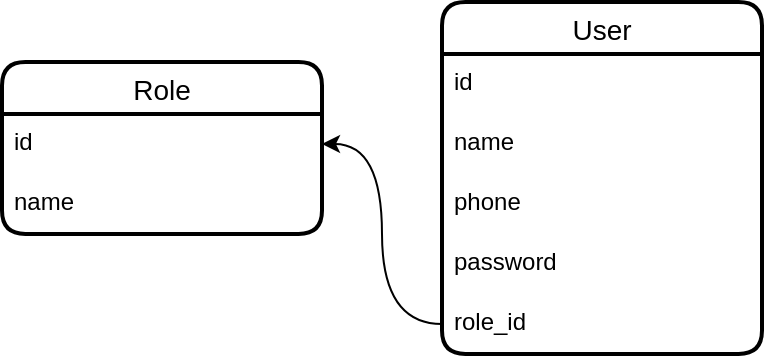 <mxfile version="22.1.18" type="github">
  <diagram name="Страница — 1" id="peHdosfCIL-0vyRkbnHP">
    <mxGraphModel dx="1434" dy="738" grid="1" gridSize="10" guides="1" tooltips="1" connect="1" arrows="1" fold="1" page="1" pageScale="1" pageWidth="827" pageHeight="1169" math="0" shadow="0">
      <root>
        <mxCell id="0" />
        <mxCell id="1" parent="0" />
        <mxCell id="LF_U8Vdq3i7tZYe58X0l-1" value="User" style="swimlane;fontStyle=0;childLayout=stackLayout;horizontal=1;startSize=26;horizontalStack=0;resizeParent=1;resizeParentMax=0;resizeLast=0;collapsible=1;marginBottom=0;align=center;fontSize=14;strokeWidth=2;rounded=1;shadow=0;glass=0;swimlaneLine=1;" vertex="1" parent="1">
          <mxGeometry x="280" y="740" width="160" height="176" as="geometry" />
        </mxCell>
        <mxCell id="LF_U8Vdq3i7tZYe58X0l-2" value="id" style="text;strokeColor=none;fillColor=none;spacingLeft=4;spacingRight=4;overflow=hidden;rotatable=0;points=[[0,0.5],[1,0.5]];portConstraint=eastwest;fontSize=12;whiteSpace=wrap;html=1;" vertex="1" parent="LF_U8Vdq3i7tZYe58X0l-1">
          <mxGeometry y="26" width="160" height="30" as="geometry" />
        </mxCell>
        <mxCell id="LF_U8Vdq3i7tZYe58X0l-3" value="name" style="text;strokeColor=none;fillColor=none;spacingLeft=4;spacingRight=4;overflow=hidden;rotatable=0;points=[[0,0.5],[1,0.5]];portConstraint=eastwest;fontSize=12;whiteSpace=wrap;html=1;" vertex="1" parent="LF_U8Vdq3i7tZYe58X0l-1">
          <mxGeometry y="56" width="160" height="30" as="geometry" />
        </mxCell>
        <mxCell id="LF_U8Vdq3i7tZYe58X0l-4" value="phone" style="text;strokeColor=none;fillColor=none;spacingLeft=4;spacingRight=4;overflow=hidden;rotatable=0;points=[[0,0.5],[1,0.5]];portConstraint=eastwest;fontSize=12;whiteSpace=wrap;html=1;" vertex="1" parent="LF_U8Vdq3i7tZYe58X0l-1">
          <mxGeometry y="86" width="160" height="30" as="geometry" />
        </mxCell>
        <mxCell id="LF_U8Vdq3i7tZYe58X0l-5" value="password" style="text;strokeColor=none;fillColor=none;spacingLeft=4;spacingRight=4;overflow=hidden;rotatable=0;points=[[0,0.5],[1,0.5]];portConstraint=eastwest;fontSize=12;whiteSpace=wrap;html=1;" vertex="1" parent="LF_U8Vdq3i7tZYe58X0l-1">
          <mxGeometry y="116" width="160" height="30" as="geometry" />
        </mxCell>
        <mxCell id="LF_U8Vdq3i7tZYe58X0l-6" value="role_id" style="text;strokeColor=none;fillColor=none;spacingLeft=4;spacingRight=4;overflow=hidden;rotatable=0;points=[[0,0.5],[1,0.5]];portConstraint=eastwest;fontSize=12;whiteSpace=wrap;html=1;" vertex="1" parent="LF_U8Vdq3i7tZYe58X0l-1">
          <mxGeometry y="146" width="160" height="30" as="geometry" />
        </mxCell>
        <mxCell id="LF_U8Vdq3i7tZYe58X0l-7" value="Role" style="swimlane;fontStyle=0;childLayout=stackLayout;horizontal=1;startSize=26;horizontalStack=0;resizeParent=1;resizeParentMax=0;resizeLast=0;collapsible=1;marginBottom=0;align=center;fontSize=14;strokeWidth=2;rounded=1;shadow=0;glass=0;swimlaneLine=1;" vertex="1" parent="1">
          <mxGeometry x="60" y="770" width="160" height="86" as="geometry" />
        </mxCell>
        <mxCell id="LF_U8Vdq3i7tZYe58X0l-8" value="id" style="text;strokeColor=none;fillColor=none;spacingLeft=4;spacingRight=4;overflow=hidden;rotatable=0;points=[[0,0.5],[1,0.5]];portConstraint=eastwest;fontSize=12;whiteSpace=wrap;html=1;" vertex="1" parent="LF_U8Vdq3i7tZYe58X0l-7">
          <mxGeometry y="26" width="160" height="30" as="geometry" />
        </mxCell>
        <mxCell id="LF_U8Vdq3i7tZYe58X0l-9" value="name" style="text;strokeColor=none;fillColor=none;spacingLeft=4;spacingRight=4;overflow=hidden;rotatable=0;points=[[0,0.5],[1,0.5]];portConstraint=eastwest;fontSize=12;whiteSpace=wrap;html=1;" vertex="1" parent="LF_U8Vdq3i7tZYe58X0l-7">
          <mxGeometry y="56" width="160" height="30" as="geometry" />
        </mxCell>
        <mxCell id="LF_U8Vdq3i7tZYe58X0l-10" style="edgeStyle=orthogonalEdgeStyle;rounded=0;orthogonalLoop=1;jettySize=auto;html=1;entryX=1;entryY=0.5;entryDx=0;entryDy=0;curved=1;" edge="1" parent="1" source="LF_U8Vdq3i7tZYe58X0l-6" target="LF_U8Vdq3i7tZYe58X0l-8">
          <mxGeometry relative="1" as="geometry" />
        </mxCell>
      </root>
    </mxGraphModel>
  </diagram>
</mxfile>
